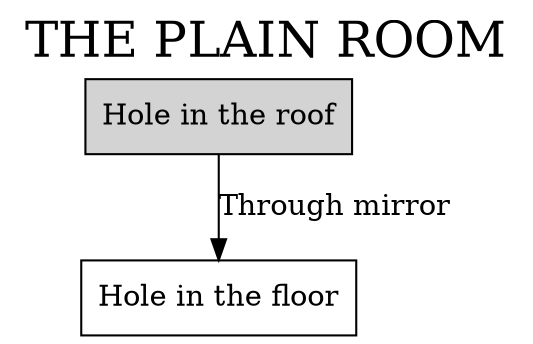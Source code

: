 digraph {
  label="THE PLAIN ROOM";
  labelloc=t;
  fontsize=24;
  node [shape=box];
  roof [label="Hole in the roof",bgcolor="black",style="filled"];
  floor [label="Hole in the floor"];
  roof -> floor [label="Through mirror"];
}